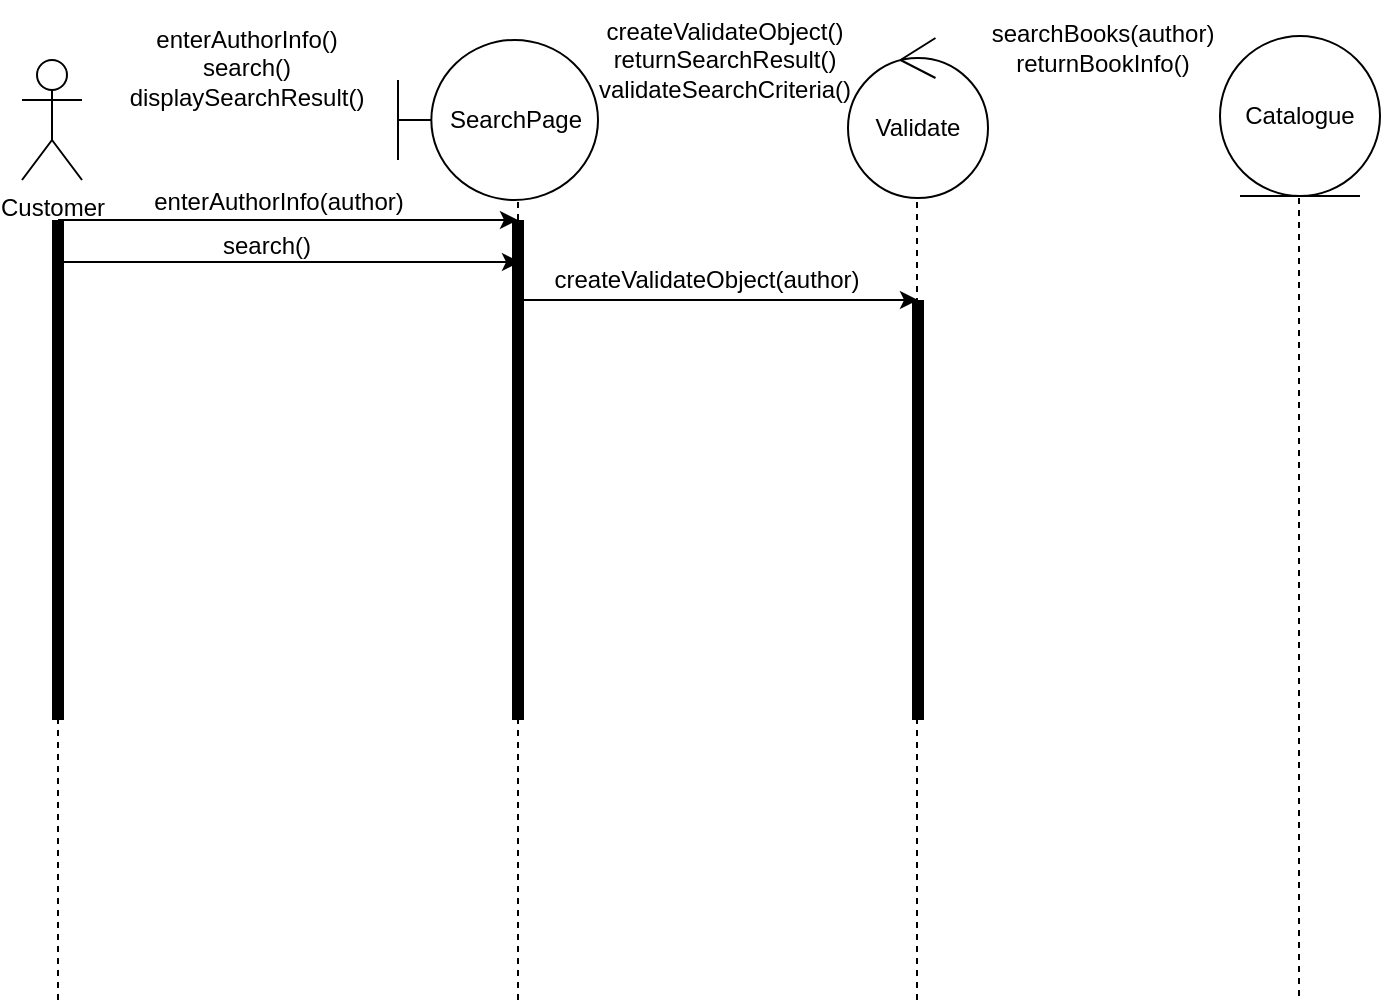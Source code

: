 <mxfile version="24.8.4">
  <diagram name="Page-1" id="yi0q7szGyeR16Hd5-siA">
    <mxGraphModel dx="1050" dy="522" grid="1" gridSize="10" guides="1" tooltips="1" connect="1" arrows="1" fold="1" page="1" pageScale="1" pageWidth="850" pageHeight="1100" math="0" shadow="0">
      <root>
        <mxCell id="0" />
        <mxCell id="1" parent="0" />
        <mxCell id="j4wYKc-_fBmPy-RoNULj-1" value="Customer" style="shape=umlActor;verticalLabelPosition=bottom;verticalAlign=top;html=1;" vertex="1" parent="1">
          <mxGeometry x="82" y="170" width="30" height="60" as="geometry" />
        </mxCell>
        <mxCell id="j4wYKc-_fBmPy-RoNULj-2" value="SearchPage" style="shape=umlBoundary;whiteSpace=wrap;html=1;" vertex="1" parent="1">
          <mxGeometry x="270" y="160" width="100" height="80" as="geometry" />
        </mxCell>
        <mxCell id="j4wYKc-_fBmPy-RoNULj-3" value="Validate" style="ellipse;shape=umlControl;whiteSpace=wrap;html=1;" vertex="1" parent="1">
          <mxGeometry x="495" y="159" width="70" height="80" as="geometry" />
        </mxCell>
        <mxCell id="j4wYKc-_fBmPy-RoNULj-4" value="Catalogue" style="ellipse;shape=umlEntity;whiteSpace=wrap;html=1;" vertex="1" parent="1">
          <mxGeometry x="681" y="158" width="80" height="80" as="geometry" />
        </mxCell>
        <mxCell id="j4wYKc-_fBmPy-RoNULj-8" value="enterAuthorInfo()&lt;div&gt;search()&lt;/div&gt;&lt;div&gt;displaySearchResult()&lt;/div&gt;" style="text;html=1;align=center;verticalAlign=middle;resizable=0;points=[];autosize=1;strokeColor=none;fillColor=none;" vertex="1" parent="1">
          <mxGeometry x="124" y="144" width="140" height="60" as="geometry" />
        </mxCell>
        <mxCell id="j4wYKc-_fBmPy-RoNULj-9" value="createValidateObject()&lt;div&gt;returnSearchResult()&lt;/div&gt;&lt;div&gt;validateSearchCriteria()&lt;/div&gt;" style="text;html=1;align=center;verticalAlign=middle;resizable=0;points=[];autosize=1;strokeColor=none;fillColor=none;" vertex="1" parent="1">
          <mxGeometry x="358" y="140" width="150" height="60" as="geometry" />
        </mxCell>
        <mxCell id="j4wYKc-_fBmPy-RoNULj-10" value="searchBooks(author)&lt;div&gt;returnBookInfo()&lt;/div&gt;" style="text;html=1;align=center;verticalAlign=middle;resizable=0;points=[];autosize=1;strokeColor=none;fillColor=none;" vertex="1" parent="1">
          <mxGeometry x="557" y="144" width="130" height="40" as="geometry" />
        </mxCell>
        <mxCell id="j4wYKc-_fBmPy-RoNULj-11" value="" style="endArrow=none;html=1;rounded=0;dashed=1;" edge="1" parent="1">
          <mxGeometry width="50" height="50" relative="1" as="geometry">
            <mxPoint x="100" y="640" as="sourcePoint" />
            <mxPoint x="100" y="250" as="targetPoint" />
          </mxGeometry>
        </mxCell>
        <mxCell id="j4wYKc-_fBmPy-RoNULj-12" value="" style="endArrow=none;html=1;rounded=0;dashed=1;" edge="1" parent="1">
          <mxGeometry width="50" height="50" relative="1" as="geometry">
            <mxPoint x="330" y="640" as="sourcePoint" />
            <mxPoint x="330" y="240" as="targetPoint" />
          </mxGeometry>
        </mxCell>
        <mxCell id="j4wYKc-_fBmPy-RoNULj-13" value="" style="endArrow=none;html=1;rounded=0;dashed=1;" edge="1" parent="1">
          <mxGeometry width="50" height="50" relative="1" as="geometry">
            <mxPoint x="529.5" y="640" as="sourcePoint" />
            <mxPoint x="529.5" y="240" as="targetPoint" />
          </mxGeometry>
        </mxCell>
        <mxCell id="j4wYKc-_fBmPy-RoNULj-14" value="" style="endArrow=none;html=1;rounded=0;dashed=1;" edge="1" parent="1">
          <mxGeometry width="50" height="50" relative="1" as="geometry">
            <mxPoint x="720.5" y="638" as="sourcePoint" />
            <mxPoint x="720.5" y="238" as="targetPoint" />
          </mxGeometry>
        </mxCell>
        <mxCell id="j4wYKc-_fBmPy-RoNULj-15" value="" style="endArrow=none;html=1;rounded=0;strokeWidth=6;" edge="1" parent="1">
          <mxGeometry width="50" height="50" relative="1" as="geometry">
            <mxPoint x="100" y="500" as="sourcePoint" />
            <mxPoint x="100" y="250" as="targetPoint" />
          </mxGeometry>
        </mxCell>
        <mxCell id="j4wYKc-_fBmPy-RoNULj-16" value="" style="endArrow=none;html=1;rounded=0;strokeWidth=6;" edge="1" parent="1">
          <mxGeometry width="50" height="50" relative="1" as="geometry">
            <mxPoint x="330" y="500" as="sourcePoint" />
            <mxPoint x="330" y="250" as="targetPoint" />
          </mxGeometry>
        </mxCell>
        <mxCell id="j4wYKc-_fBmPy-RoNULj-17" value="" style="endArrow=classic;html=1;rounded=0;" edge="1" parent="1">
          <mxGeometry width="50" height="50" relative="1" as="geometry">
            <mxPoint x="100" y="250" as="sourcePoint" />
            <mxPoint x="330" y="250" as="targetPoint" />
          </mxGeometry>
        </mxCell>
        <mxCell id="j4wYKc-_fBmPy-RoNULj-18" value="enterAuthorInfo(author)" style="text;html=1;align=center;verticalAlign=middle;resizable=0;points=[];autosize=1;strokeColor=none;fillColor=none;" vertex="1" parent="1">
          <mxGeometry x="135" y="226" width="150" height="30" as="geometry" />
        </mxCell>
        <mxCell id="j4wYKc-_fBmPy-RoNULj-19" value="" style="endArrow=classic;html=1;rounded=0;" edge="1" parent="1">
          <mxGeometry width="50" height="50" relative="1" as="geometry">
            <mxPoint x="101" y="271" as="sourcePoint" />
            <mxPoint x="331" y="271" as="targetPoint" />
          </mxGeometry>
        </mxCell>
        <mxCell id="j4wYKc-_fBmPy-RoNULj-20" value="search()" style="text;html=1;align=center;verticalAlign=middle;resizable=0;points=[];autosize=1;strokeColor=none;fillColor=none;" vertex="1" parent="1">
          <mxGeometry x="169" y="248" width="70" height="30" as="geometry" />
        </mxCell>
        <mxCell id="j4wYKc-_fBmPy-RoNULj-21" value="" style="endArrow=none;html=1;rounded=0;strokeWidth=6;" edge="1" parent="1">
          <mxGeometry width="50" height="50" relative="1" as="geometry">
            <mxPoint x="530" y="500" as="sourcePoint" />
            <mxPoint x="530" y="290" as="targetPoint" />
          </mxGeometry>
        </mxCell>
        <mxCell id="j4wYKc-_fBmPy-RoNULj-22" value="" style="endArrow=classic;html=1;rounded=0;" edge="1" parent="1">
          <mxGeometry width="50" height="50" relative="1" as="geometry">
            <mxPoint x="330" y="290" as="sourcePoint" />
            <mxPoint x="530" y="290" as="targetPoint" />
          </mxGeometry>
        </mxCell>
        <mxCell id="j4wYKc-_fBmPy-RoNULj-23" value="createValidateObject(author)" style="text;html=1;align=center;verticalAlign=middle;resizable=0;points=[];autosize=1;strokeColor=none;fillColor=none;" vertex="1" parent="1">
          <mxGeometry x="334" y="265" width="180" height="30" as="geometry" />
        </mxCell>
      </root>
    </mxGraphModel>
  </diagram>
</mxfile>
